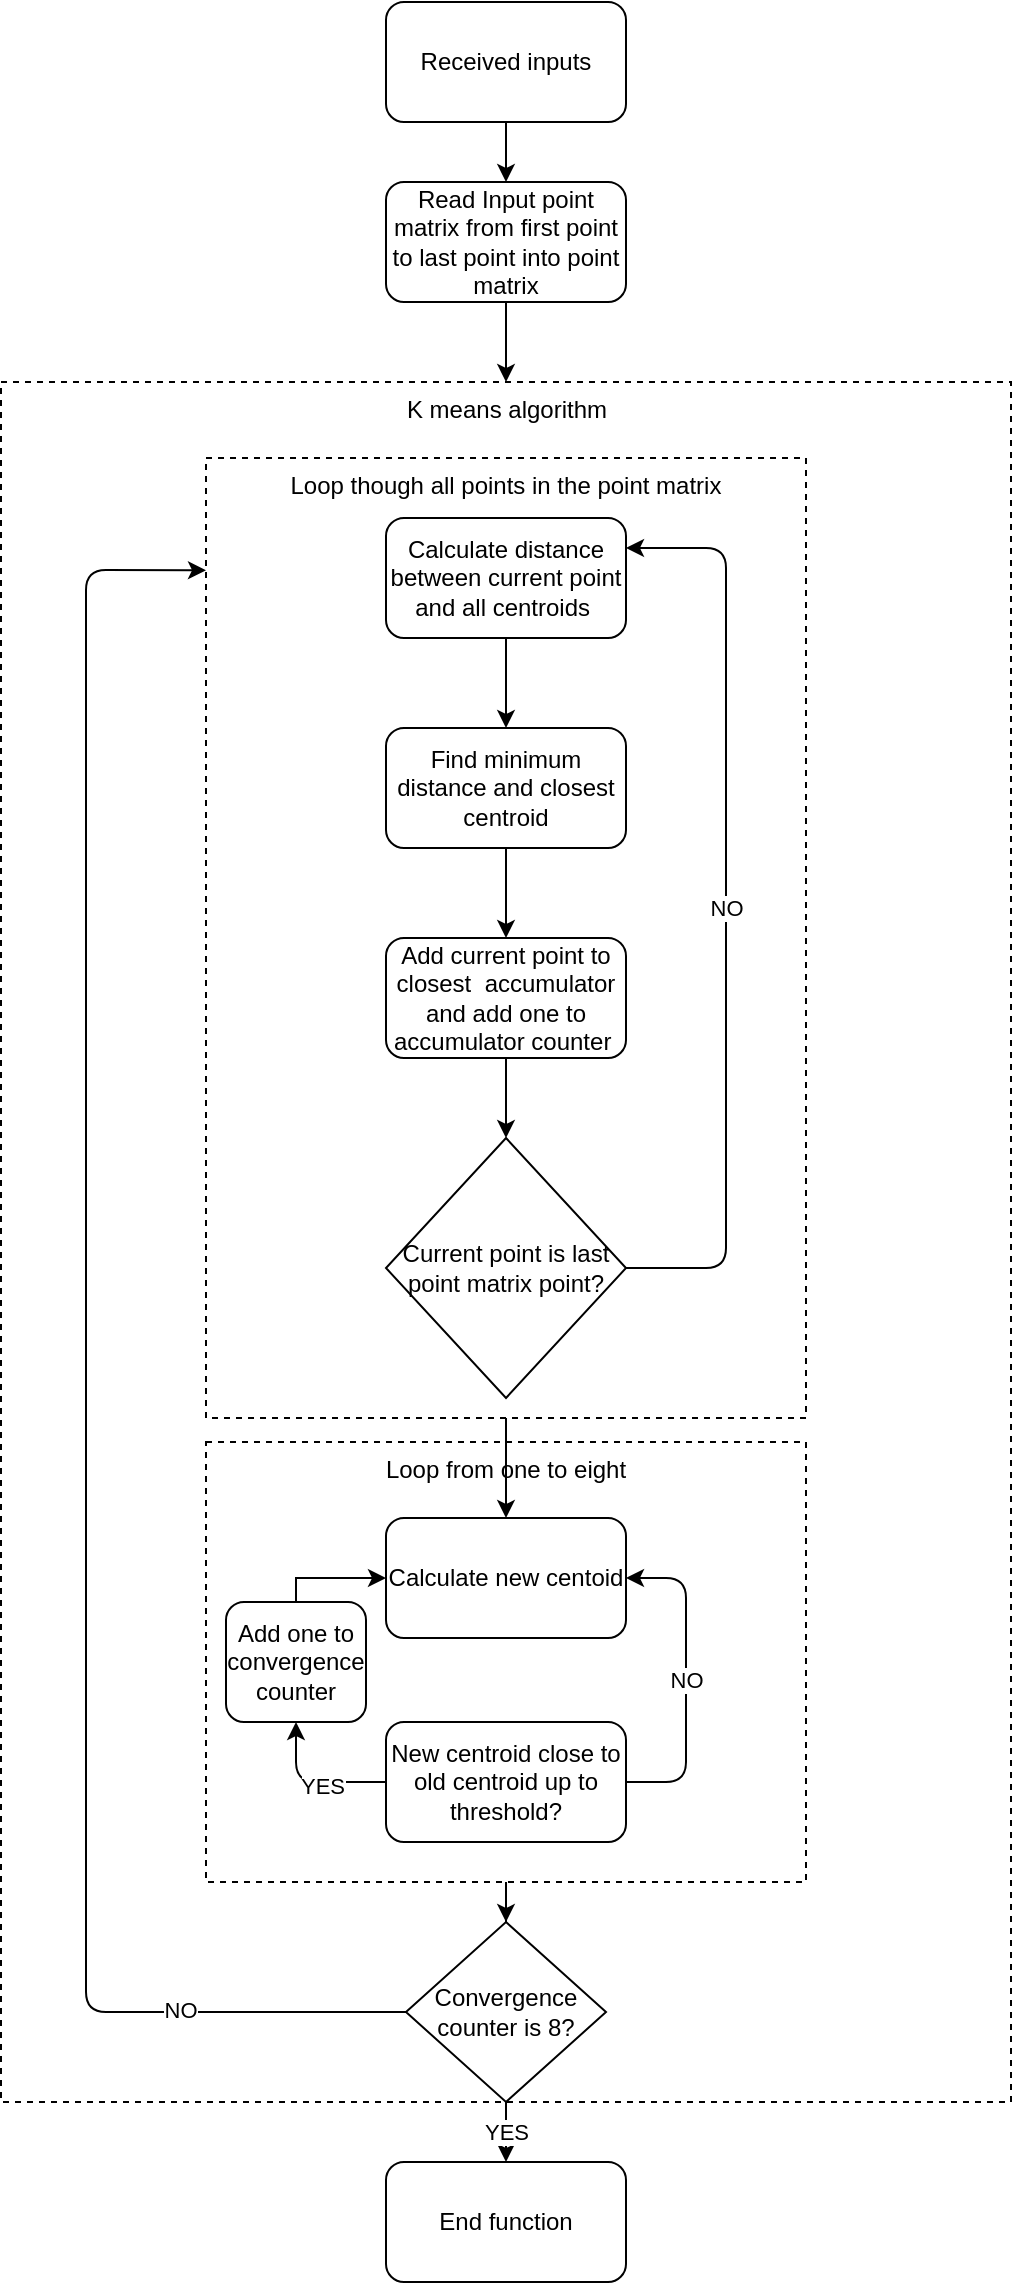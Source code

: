 <mxfile version="13.9.2" type="device"><diagram id="rmqZhlYoJfdPFlXiTImK" name="Page-1"><mxGraphModel dx="868" dy="482" grid="1" gridSize="10" guides="1" tooltips="1" connect="1" arrows="1" fold="1" page="1" pageScale="1" pageWidth="850" pageHeight="1100" math="0" shadow="0"><root><mxCell id="0"/><mxCell id="1" parent="0"/><mxCell id="wsw6rOgv7Tfm7qwmue60-6" value="K means algorithm" style="rounded=0;whiteSpace=wrap;html=1;fillColor=none;dashed=1;verticalAlign=top;" parent="1" vertex="1"><mxGeometry x="37.5" y="200" width="505" height="860" as="geometry"/></mxCell><mxCell id="wsw6rOgv7Tfm7qwmue60-45" value="" style="edgeStyle=orthogonalEdgeStyle;rounded=0;orthogonalLoop=1;jettySize=auto;html=1;" parent="1" source="wsw6rOgv7Tfm7qwmue60-21" target="wsw6rOgv7Tfm7qwmue60-44" edge="1"><mxGeometry relative="1" as="geometry"/></mxCell><mxCell id="wsw6rOgv7Tfm7qwmue60-21" value="Loop from one to eight" style="rounded=0;whiteSpace=wrap;html=1;dashed=1;fillColor=none;verticalAlign=top;" parent="1" vertex="1"><mxGeometry x="140" y="730" width="300" height="220" as="geometry"/></mxCell><mxCell id="wsw6rOgv7Tfm7qwmue60-41" value="" style="edgeStyle=orthogonalEdgeStyle;rounded=0;orthogonalLoop=1;jettySize=auto;html=1;" parent="1" source="wsw6rOgv7Tfm7qwmue60-8" target="wsw6rOgv7Tfm7qwmue60-17" edge="1"><mxGeometry relative="1" as="geometry"><Array as="points"><mxPoint x="290" y="730"/><mxPoint x="290" y="730"/></Array></mxGeometry></mxCell><mxCell id="wsw6rOgv7Tfm7qwmue60-8" value="Loop though all points in the point matrix" style="rounded=0;whiteSpace=wrap;html=1;dashed=1;fillColor=none;verticalAlign=top;" parent="1" vertex="1"><mxGeometry x="140" y="238" width="300" height="480" as="geometry"/></mxCell><mxCell id="wsw6rOgv7Tfm7qwmue60-5" value="" style="edgeStyle=orthogonalEdgeStyle;rounded=0;orthogonalLoop=1;jettySize=auto;html=1;" parent="1" source="wsw6rOgv7Tfm7qwmue60-1" target="wsw6rOgv7Tfm7qwmue60-2" edge="1"><mxGeometry relative="1" as="geometry"/></mxCell><mxCell id="wsw6rOgv7Tfm7qwmue60-1" value="Received inputs" style="rounded=1;whiteSpace=wrap;html=1;" parent="1" vertex="1"><mxGeometry x="230" y="10" width="120" height="60" as="geometry"/></mxCell><mxCell id="wsw6rOgv7Tfm7qwmue60-7" value="" style="edgeStyle=orthogonalEdgeStyle;rounded=0;orthogonalLoop=1;jettySize=auto;html=1;" parent="1" source="wsw6rOgv7Tfm7qwmue60-2" target="wsw6rOgv7Tfm7qwmue60-6" edge="1"><mxGeometry relative="1" as="geometry"/></mxCell><mxCell id="wsw6rOgv7Tfm7qwmue60-2" value="Read Input point matrix from first point to last point into point matrix" style="rounded=1;whiteSpace=wrap;html=1;" parent="1" vertex="1"><mxGeometry x="230" y="100" width="120" height="60" as="geometry"/></mxCell><mxCell id="wsw6rOgv7Tfm7qwmue60-11" value="" style="edgeStyle=orthogonalEdgeStyle;rounded=0;orthogonalLoop=1;jettySize=auto;html=1;" parent="1" source="wsw6rOgv7Tfm7qwmue60-3" target="wsw6rOgv7Tfm7qwmue60-9" edge="1"><mxGeometry relative="1" as="geometry"/></mxCell><mxCell id="wsw6rOgv7Tfm7qwmue60-3" value="Calculate distance between current point and all centroids&amp;nbsp;" style="rounded=1;whiteSpace=wrap;html=1;" parent="1" vertex="1"><mxGeometry x="230" y="268" width="120" height="60" as="geometry"/></mxCell><mxCell id="wsw6rOgv7Tfm7qwmue60-12" value="" style="edgeStyle=orthogonalEdgeStyle;rounded=0;orthogonalLoop=1;jettySize=auto;html=1;" parent="1" source="wsw6rOgv7Tfm7qwmue60-9" target="wsw6rOgv7Tfm7qwmue60-10" edge="1"><mxGeometry relative="1" as="geometry"/></mxCell><mxCell id="wsw6rOgv7Tfm7qwmue60-9" value="Find minimum distance and closest centroid" style="rounded=1;whiteSpace=wrap;html=1;" parent="1" vertex="1"><mxGeometry x="230" y="373" width="120" height="60" as="geometry"/></mxCell><mxCell id="wsw6rOgv7Tfm7qwmue60-14" value="" style="edgeStyle=orthogonalEdgeStyle;rounded=0;orthogonalLoop=1;jettySize=auto;html=1;" parent="1" source="wsw6rOgv7Tfm7qwmue60-10" target="wsw6rOgv7Tfm7qwmue60-13" edge="1"><mxGeometry relative="1" as="geometry"/></mxCell><mxCell id="wsw6rOgv7Tfm7qwmue60-10" value="Add current point to closest&amp;nbsp; accumulator and add one to accumulator counter&amp;nbsp;" style="rounded=1;whiteSpace=wrap;html=1;fillColor=#ffffff;" parent="1" vertex="1"><mxGeometry x="230" y="478" width="120" height="60" as="geometry"/></mxCell><mxCell id="wsw6rOgv7Tfm7qwmue60-13" value="Current point is last point matrix point?" style="rhombus;whiteSpace=wrap;html=1;fillColor=#ffffff;" parent="1" vertex="1"><mxGeometry x="230" y="578" width="120" height="130" as="geometry"/></mxCell><mxCell id="wsw6rOgv7Tfm7qwmue60-16" value="NO" style="endArrow=classic;html=1;exitX=1;exitY=0.5;exitDx=0;exitDy=0;entryX=1;entryY=0.25;entryDx=0;entryDy=0;" parent="1" source="wsw6rOgv7Tfm7qwmue60-13" target="wsw6rOgv7Tfm7qwmue60-3" edge="1"><mxGeometry width="50" height="50" relative="1" as="geometry"><mxPoint x="390" y="578" as="sourcePoint"/><mxPoint x="440" y="528" as="targetPoint"/><Array as="points"><mxPoint x="400" y="643"/><mxPoint x="400" y="283"/></Array></mxGeometry></mxCell><mxCell id="wsw6rOgv7Tfm7qwmue60-17" value="Calculate new centoid" style="rounded=1;whiteSpace=wrap;html=1;fillColor=#ffffff;" parent="1" vertex="1"><mxGeometry x="230" y="768" width="120" height="60" as="geometry"/></mxCell><mxCell id="wsw6rOgv7Tfm7qwmue60-19" value="End function" style="rounded=1;whiteSpace=wrap;html=1;fillColor=#ffffff;" parent="1" vertex="1"><mxGeometry x="230" y="1090" width="120" height="60" as="geometry"/></mxCell><mxCell id="wsw6rOgv7Tfm7qwmue60-22" value="New centroid close to old centroid up to threshold?" style="rounded=1;whiteSpace=wrap;html=1;fillColor=#ffffff;" parent="1" vertex="1"><mxGeometry x="230" y="870" width="120" height="60" as="geometry"/></mxCell><mxCell id="wsw6rOgv7Tfm7qwmue60-28" value="NO" style="endArrow=classic;html=1;exitX=1;exitY=0.5;exitDx=0;exitDy=0;entryX=1;entryY=0.5;entryDx=0;entryDy=0;" parent="1" source="wsw6rOgv7Tfm7qwmue60-22" target="wsw6rOgv7Tfm7qwmue60-17" edge="1"><mxGeometry width="50" height="50" relative="1" as="geometry"><mxPoint x="210" y="900" as="sourcePoint"/><mxPoint x="390" y="870" as="targetPoint"/><Array as="points"><mxPoint x="380" y="900"/><mxPoint x="380" y="850"/><mxPoint x="380" y="798"/></Array></mxGeometry></mxCell><mxCell id="wsw6rOgv7Tfm7qwmue60-31" style="edgeStyle=orthogonalEdgeStyle;rounded=0;orthogonalLoop=1;jettySize=auto;html=1;entryX=0;entryY=0.5;entryDx=0;entryDy=0;" parent="1" source="wsw6rOgv7Tfm7qwmue60-29" target="wsw6rOgv7Tfm7qwmue60-17" edge="1"><mxGeometry relative="1" as="geometry"><Array as="points"><mxPoint x="185" y="798"/></Array></mxGeometry></mxCell><mxCell id="wsw6rOgv7Tfm7qwmue60-29" value="Add one to convergence counter" style="rounded=1;whiteSpace=wrap;html=1;fillColor=#ffffff;" parent="1" vertex="1"><mxGeometry x="150" y="810" width="70" height="60" as="geometry"/></mxCell><mxCell id="wsw6rOgv7Tfm7qwmue60-35" value="" style="endArrow=classic;html=1;exitX=0;exitY=0.5;exitDx=0;exitDy=0;entryX=0.5;entryY=1;entryDx=0;entryDy=0;" parent="1" source="wsw6rOgv7Tfm7qwmue60-22" target="wsw6rOgv7Tfm7qwmue60-29" edge="1"><mxGeometry width="50" height="50" relative="1" as="geometry"><mxPoint x="210" y="880" as="sourcePoint"/><mxPoint x="260" y="830" as="targetPoint"/><Array as="points"><mxPoint x="185" y="900"/></Array></mxGeometry></mxCell><mxCell id="wsw6rOgv7Tfm7qwmue60-36" value="YES" style="edgeLabel;html=1;align=center;verticalAlign=middle;resizable=0;points=[];" parent="wsw6rOgv7Tfm7qwmue60-35" vertex="1" connectable="0"><mxGeometry x="-0.142" y="2" relative="1" as="geometry"><mxPoint as="offset"/></mxGeometry></mxCell><mxCell id="wsw6rOgv7Tfm7qwmue60-46" value="YES" style="edgeStyle=orthogonalEdgeStyle;rounded=0;orthogonalLoop=1;jettySize=auto;html=1;" parent="1" source="wsw6rOgv7Tfm7qwmue60-44" target="wsw6rOgv7Tfm7qwmue60-19" edge="1"><mxGeometry relative="1" as="geometry"/></mxCell><mxCell id="wsw6rOgv7Tfm7qwmue60-44" value="Convergence counter is 8?" style="rhombus;whiteSpace=wrap;html=1;fillColor=#ffffff;" parent="1" vertex="1"><mxGeometry x="240" y="970" width="100" height="90" as="geometry"/></mxCell><mxCell id="wsw6rOgv7Tfm7qwmue60-48" value="" style="endArrow=classic;html=1;exitX=0;exitY=0.5;exitDx=0;exitDy=0;entryX=0;entryY=0.117;entryDx=0;entryDy=0;entryPerimeter=0;" parent="1" source="wsw6rOgv7Tfm7qwmue60-44" target="wsw6rOgv7Tfm7qwmue60-8" edge="1"><mxGeometry width="50" height="50" relative="1" as="geometry"><mxPoint x="70" y="1020" as="sourcePoint"/><mxPoint x="120" y="970" as="targetPoint"/><Array as="points"><mxPoint x="80" y="1015"/><mxPoint x="80" y="650"/><mxPoint x="80" y="294"/></Array></mxGeometry></mxCell><mxCell id="wsw6rOgv7Tfm7qwmue60-49" value="NO" style="edgeLabel;html=1;align=center;verticalAlign=middle;resizable=0;points=[];" parent="wsw6rOgv7Tfm7qwmue60-48" vertex="1" connectable="0"><mxGeometry x="-0.759" y="-1" relative="1" as="geometry"><mxPoint as="offset"/></mxGeometry></mxCell></root></mxGraphModel></diagram></mxfile>